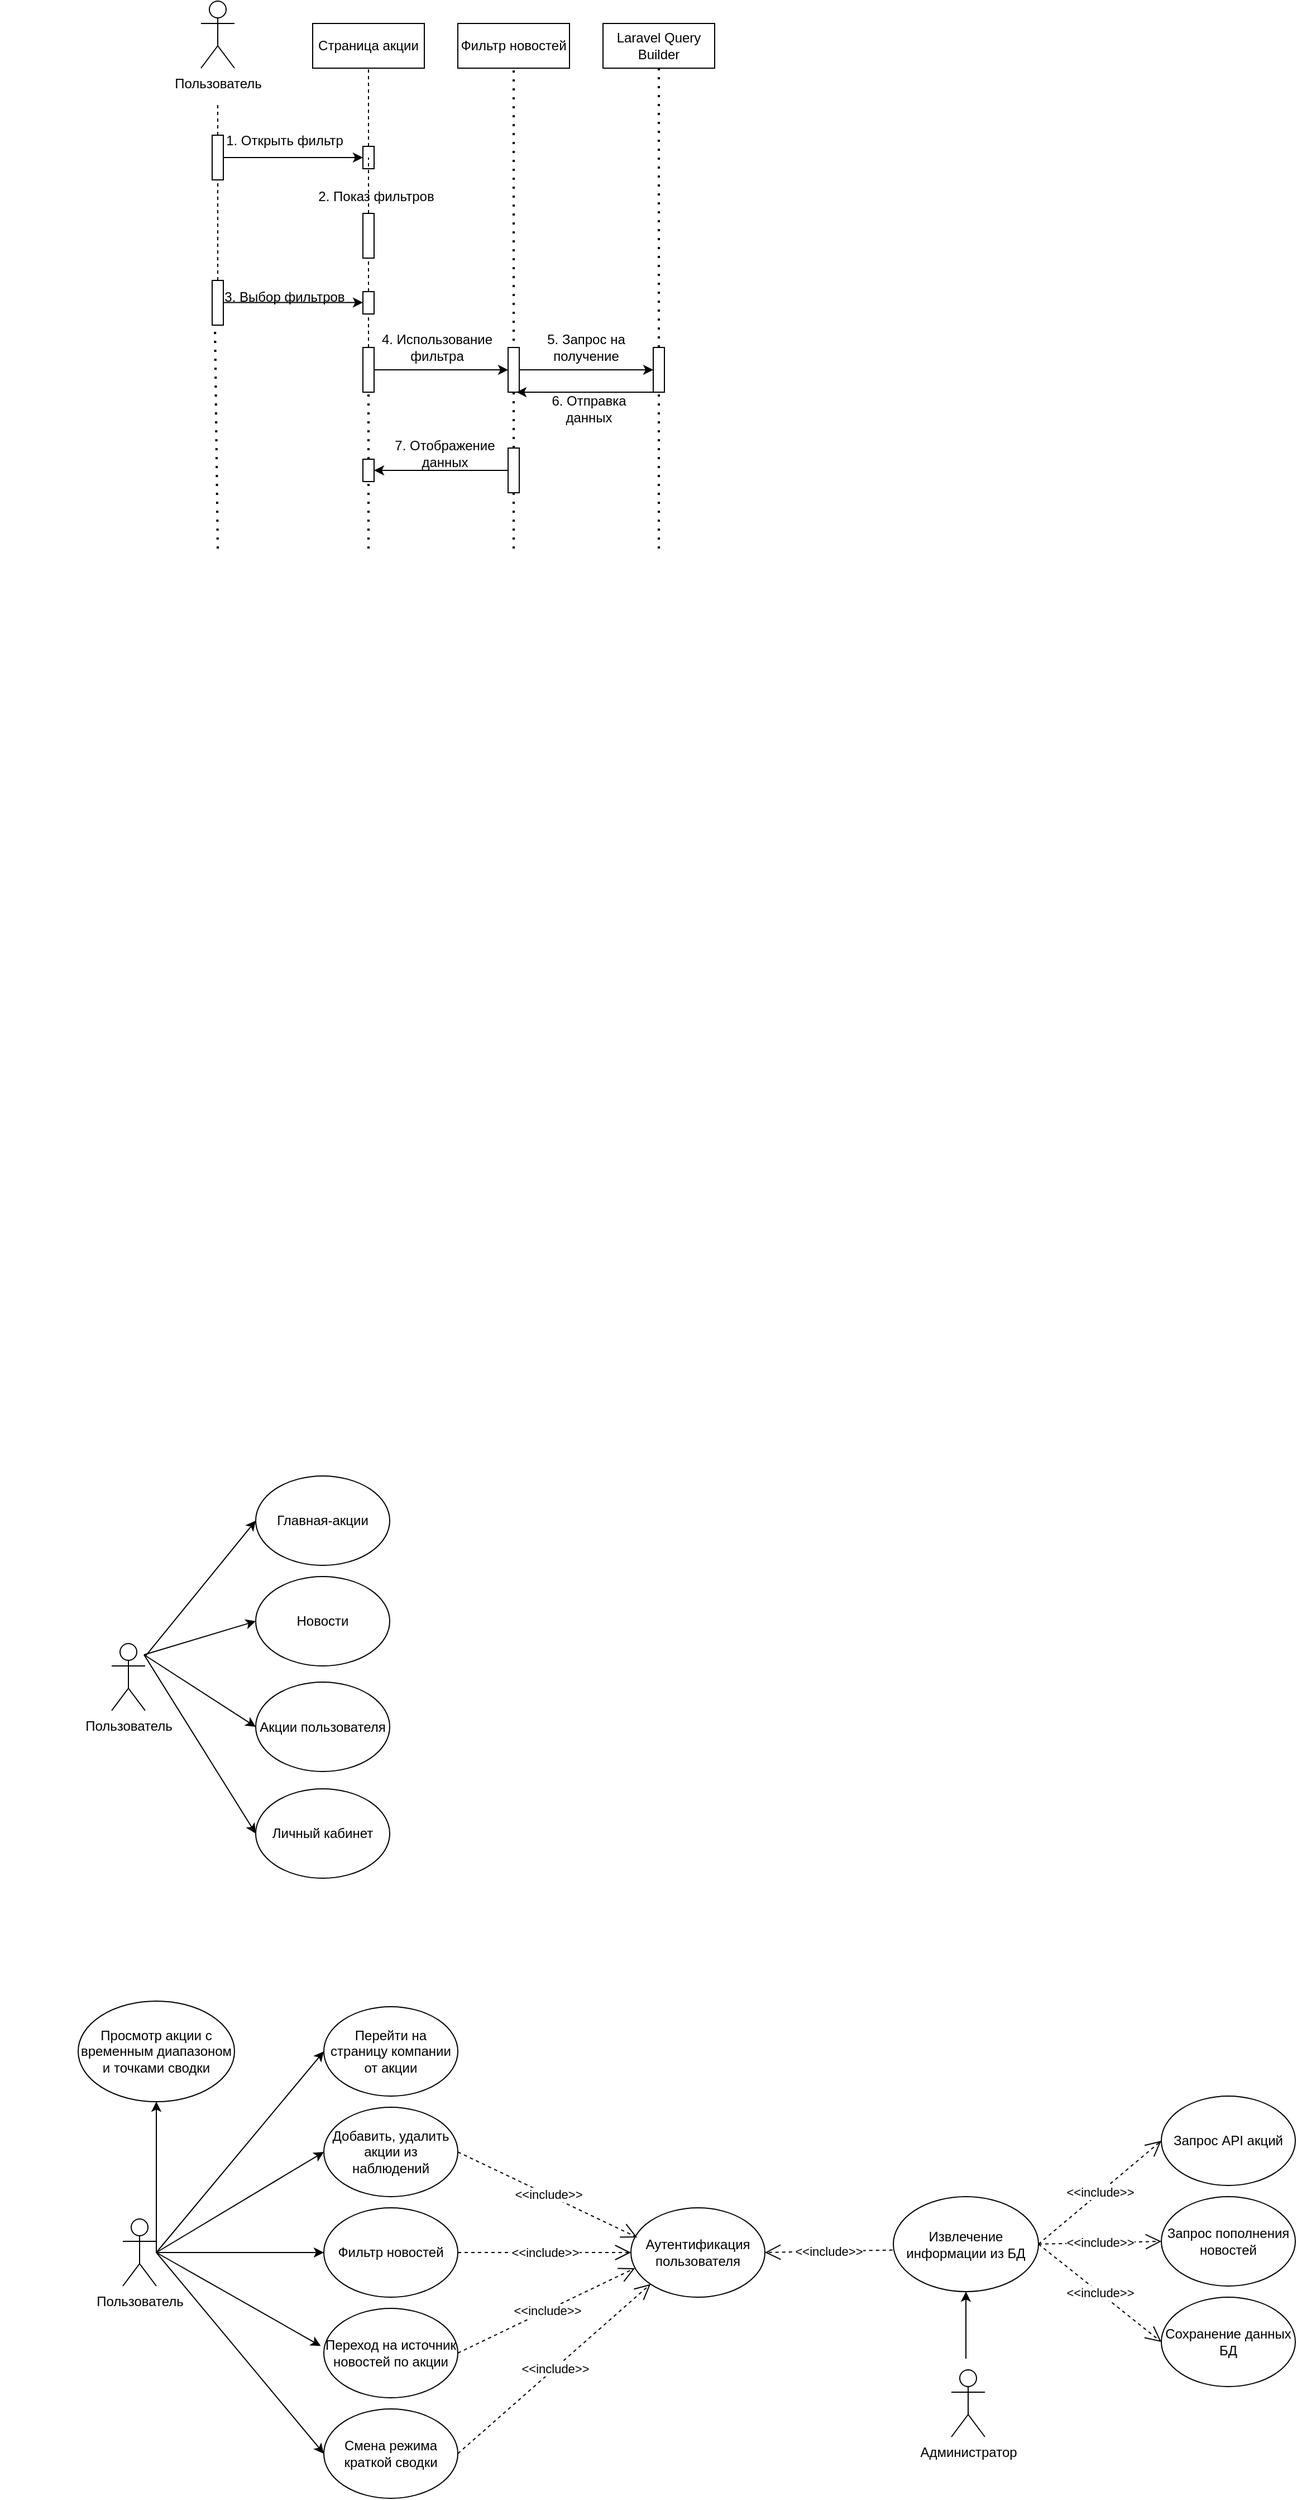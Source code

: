 <mxfile version="24.8.2">
  <diagram name="Страница — 1" id="2btQplILcIRRA3dmlBvs">
    <mxGraphModel dx="2130" dy="1652" grid="1" gridSize="10" guides="1" tooltips="1" connect="1" arrows="1" fold="1" page="1" pageScale="1" pageWidth="827" pageHeight="1169" math="0" shadow="0">
      <root>
        <mxCell id="0" />
        <mxCell id="1" parent="0" />
        <mxCell id="cWClRz1sqhlhBjDyq6EC-75" value="&amp;nbsp;" style="text;whiteSpace=wrap;html=1;" parent="1" vertex="1">
          <mxGeometry x="-460" y="340" width="40" height="40" as="geometry" />
        </mxCell>
        <mxCell id="cWClRz1sqhlhBjDyq6EC-76" value="" style="group" parent="1" vertex="1" connectable="0">
          <mxGeometry x="-790" y="660" width="1090" height="445" as="geometry" />
        </mxCell>
        <mxCell id="cWClRz1sqhlhBjDyq6EC-44" value="" style="edgeStyle=orthogonalEdgeStyle;rounded=0;orthogonalLoop=1;jettySize=auto;html=1;" parent="cWClRz1sqhlhBjDyq6EC-76" source="cWClRz1sqhlhBjDyq6EC-22" target="cWClRz1sqhlhBjDyq6EC-26" edge="1">
          <mxGeometry relative="1" as="geometry" />
        </mxCell>
        <mxCell id="cWClRz1sqhlhBjDyq6EC-22" value="&lt;div&gt;Пользователь&lt;/div&gt;" style="shape=umlActor;verticalLabelPosition=bottom;verticalAlign=top;html=1;outlineConnect=0;" parent="cWClRz1sqhlhBjDyq6EC-76" vertex="1">
          <mxGeometry x="40" y="195" width="30" height="60" as="geometry" />
        </mxCell>
        <mxCell id="cWClRz1sqhlhBjDyq6EC-26" value="Фильтр новостей" style="ellipse;whiteSpace=wrap;html=1;" parent="cWClRz1sqhlhBjDyq6EC-76" vertex="1">
          <mxGeometry x="220" y="185" width="120" height="80" as="geometry" />
        </mxCell>
        <mxCell id="cWClRz1sqhlhBjDyq6EC-27" value="Добавить, удалить акции из наблюдений" style="ellipse;whiteSpace=wrap;html=1;" parent="cWClRz1sqhlhBjDyq6EC-76" vertex="1">
          <mxGeometry x="220" y="95" width="120" height="80" as="geometry" />
        </mxCell>
        <mxCell id="cWClRz1sqhlhBjDyq6EC-28" value="Перейти на страницу компании от акции" style="ellipse;whiteSpace=wrap;html=1;" parent="cWClRz1sqhlhBjDyq6EC-76" vertex="1">
          <mxGeometry x="220" y="5" width="120" height="80" as="geometry" />
        </mxCell>
        <mxCell id="cWClRz1sqhlhBjDyq6EC-29" value="Переход на источник новостей по акции" style="ellipse;whiteSpace=wrap;html=1;" parent="cWClRz1sqhlhBjDyq6EC-76" vertex="1">
          <mxGeometry x="220" y="275" width="120" height="80" as="geometry" />
        </mxCell>
        <mxCell id="cWClRz1sqhlhBjDyq6EC-30" value="Смена режима краткой сводки" style="ellipse;whiteSpace=wrap;html=1;" parent="cWClRz1sqhlhBjDyq6EC-76" vertex="1">
          <mxGeometry x="220" y="365" width="120" height="80" as="geometry" />
        </mxCell>
        <mxCell id="cWClRz1sqhlhBjDyq6EC-35" value="Аутентификация пользователя" style="ellipse;whiteSpace=wrap;html=1;" parent="cWClRz1sqhlhBjDyq6EC-76" vertex="1">
          <mxGeometry x="495" y="185" width="120" height="80" as="geometry" />
        </mxCell>
        <mxCell id="cWClRz1sqhlhBjDyq6EC-37" value="&amp;lt;&amp;lt;include&amp;gt;&amp;gt;" style="endArrow=open;endSize=12;dashed=1;html=1;rounded=0;exitX=1;exitY=0.5;exitDx=0;exitDy=0;entryX=0;entryY=0.5;entryDx=0;entryDy=0;" parent="cWClRz1sqhlhBjDyq6EC-76" source="cWClRz1sqhlhBjDyq6EC-26" target="cWClRz1sqhlhBjDyq6EC-35" edge="1">
          <mxGeometry x="0.004" width="160" relative="1" as="geometry">
            <mxPoint x="380" y="224.66" as="sourcePoint" />
            <mxPoint x="440" y="255" as="targetPoint" />
            <mxPoint as="offset" />
          </mxGeometry>
        </mxCell>
        <mxCell id="cWClRz1sqhlhBjDyq6EC-39" value="&amp;lt;&amp;lt;include&amp;gt;&amp;gt;" style="endArrow=open;endSize=12;dashed=1;html=1;rounded=0;exitX=1;exitY=0.5;exitDx=0;exitDy=0;entryX=0.03;entryY=0.675;entryDx=0;entryDy=0;entryPerimeter=0;" parent="cWClRz1sqhlhBjDyq6EC-76" source="cWClRz1sqhlhBjDyq6EC-29" target="cWClRz1sqhlhBjDyq6EC-35" edge="1">
          <mxGeometry x="0.004" width="160" relative="1" as="geometry">
            <mxPoint x="380" y="235" as="sourcePoint" />
            <mxPoint x="505" y="235" as="targetPoint" />
            <mxPoint as="offset" />
          </mxGeometry>
        </mxCell>
        <mxCell id="cWClRz1sqhlhBjDyq6EC-40" value="&amp;lt;&amp;lt;include&amp;gt;&amp;gt;" style="endArrow=open;endSize=12;dashed=1;html=1;rounded=0;exitX=1;exitY=0.5;exitDx=0;exitDy=0;entryX=0;entryY=1;entryDx=0;entryDy=0;" parent="cWClRz1sqhlhBjDyq6EC-76" source="cWClRz1sqhlhBjDyq6EC-30" target="cWClRz1sqhlhBjDyq6EC-35" edge="1">
          <mxGeometry x="0.004" width="160" relative="1" as="geometry">
            <mxPoint x="380" y="325" as="sourcePoint" />
            <mxPoint x="505" y="235" as="targetPoint" />
            <mxPoint as="offset" />
          </mxGeometry>
        </mxCell>
        <mxCell id="cWClRz1sqhlhBjDyq6EC-41" value="&amp;lt;&amp;lt;include&amp;gt;&amp;gt;" style="endArrow=open;endSize=12;dashed=1;html=1;rounded=0;exitX=1;exitY=0.5;exitDx=0;exitDy=0;entryX=0.047;entryY=0.331;entryDx=0;entryDy=0;entryPerimeter=0;" parent="cWClRz1sqhlhBjDyq6EC-76" source="cWClRz1sqhlhBjDyq6EC-27" target="cWClRz1sqhlhBjDyq6EC-35" edge="1">
          <mxGeometry x="0.004" width="160" relative="1" as="geometry">
            <mxPoint x="390" y="335" as="sourcePoint" />
            <mxPoint x="515" y="245" as="targetPoint" />
            <mxPoint as="offset" />
          </mxGeometry>
        </mxCell>
        <mxCell id="cWClRz1sqhlhBjDyq6EC-45" value="" style="endArrow=classic;html=1;rounded=0;entryX=0;entryY=0.5;entryDx=0;entryDy=0;" parent="cWClRz1sqhlhBjDyq6EC-76" target="cWClRz1sqhlhBjDyq6EC-27" edge="1">
          <mxGeometry width="50" height="50" relative="1" as="geometry">
            <mxPoint x="70" y="225" as="sourcePoint" />
            <mxPoint x="172" y="175" as="targetPoint" />
          </mxGeometry>
        </mxCell>
        <mxCell id="cWClRz1sqhlhBjDyq6EC-46" value="" style="endArrow=classic;html=1;rounded=0;entryX=0;entryY=0.5;entryDx=0;entryDy=0;" parent="cWClRz1sqhlhBjDyq6EC-76" target="cWClRz1sqhlhBjDyq6EC-28" edge="1">
          <mxGeometry width="50" height="50" relative="1" as="geometry">
            <mxPoint x="70" y="225" as="sourcePoint" />
            <mxPoint x="220" y="135" as="targetPoint" />
          </mxGeometry>
        </mxCell>
        <mxCell id="cWClRz1sqhlhBjDyq6EC-47" value="" style="endArrow=classic;html=1;rounded=0;entryX=-0.023;entryY=0.421;entryDx=0;entryDy=0;entryPerimeter=0;" parent="cWClRz1sqhlhBjDyq6EC-76" target="cWClRz1sqhlhBjDyq6EC-29" edge="1">
          <mxGeometry width="50" height="50" relative="1" as="geometry">
            <mxPoint x="70" y="225" as="sourcePoint" />
            <mxPoint x="240" y="155" as="targetPoint" />
          </mxGeometry>
        </mxCell>
        <mxCell id="cWClRz1sqhlhBjDyq6EC-48" value="" style="endArrow=classic;html=1;rounded=0;entryX=0;entryY=0.5;entryDx=0;entryDy=0;" parent="cWClRz1sqhlhBjDyq6EC-76" target="cWClRz1sqhlhBjDyq6EC-30" edge="1">
          <mxGeometry width="50" height="50" relative="1" as="geometry">
            <mxPoint x="70" y="225" as="sourcePoint" />
            <mxPoint x="250" y="165" as="targetPoint" />
          </mxGeometry>
        </mxCell>
        <mxCell id="cWClRz1sqhlhBjDyq6EC-61" value="&amp;nbsp;" style="text;whiteSpace=wrap;html=1;" parent="cWClRz1sqhlhBjDyq6EC-76" vertex="1">
          <mxGeometry x="240" y="145" width="40" height="40" as="geometry" />
        </mxCell>
        <mxCell id="cWClRz1sqhlhBjDyq6EC-62" value="Просмотр акции с временным диапазоном и точками сводки " style="ellipse;whiteSpace=wrap;html=1;" parent="cWClRz1sqhlhBjDyq6EC-76" vertex="1">
          <mxGeometry width="140" height="90" as="geometry" />
        </mxCell>
        <mxCell id="cWClRz1sqhlhBjDyq6EC-63" value="" style="endArrow=classic;html=1;rounded=0;entryX=0.5;entryY=1;entryDx=0;entryDy=0;" parent="cWClRz1sqhlhBjDyq6EC-76" target="cWClRz1sqhlhBjDyq6EC-62" edge="1">
          <mxGeometry width="50" height="50" relative="1" as="geometry">
            <mxPoint x="70" y="225" as="sourcePoint" />
            <mxPoint x="350" y="185" as="targetPoint" />
          </mxGeometry>
        </mxCell>
        <mxCell id="cWClRz1sqhlhBjDyq6EC-64" value="Извлечение информации из БД" style="ellipse;whiteSpace=wrap;html=1;" parent="cWClRz1sqhlhBjDyq6EC-76" vertex="1">
          <mxGeometry x="730" y="175" width="130" height="85" as="geometry" />
        </mxCell>
        <mxCell id="cWClRz1sqhlhBjDyq6EC-65" value="Запрос API акций" style="ellipse;whiteSpace=wrap;html=1;" parent="cWClRz1sqhlhBjDyq6EC-76" vertex="1">
          <mxGeometry x="970" y="85" width="120" height="80" as="geometry" />
        </mxCell>
        <mxCell id="cWClRz1sqhlhBjDyq6EC-66" value="Запрос пополнения новостей" style="ellipse;whiteSpace=wrap;html=1;" parent="cWClRz1sqhlhBjDyq6EC-76" vertex="1">
          <mxGeometry x="970" y="175" width="120" height="80" as="geometry" />
        </mxCell>
        <mxCell id="cWClRz1sqhlhBjDyq6EC-67" value="Администратор" style="shape=umlActor;verticalLabelPosition=bottom;verticalAlign=top;html=1;outlineConnect=0;" parent="cWClRz1sqhlhBjDyq6EC-76" vertex="1">
          <mxGeometry x="782" y="330" width="30" height="60" as="geometry" />
        </mxCell>
        <mxCell id="cWClRz1sqhlhBjDyq6EC-68" value="" style="endArrow=classic;html=1;rounded=0;entryX=0.5;entryY=1;entryDx=0;entryDy=0;" parent="cWClRz1sqhlhBjDyq6EC-76" target="cWClRz1sqhlhBjDyq6EC-64" edge="1">
          <mxGeometry width="50" height="50" relative="1" as="geometry">
            <mxPoint x="795" y="320" as="sourcePoint" />
            <mxPoint x="810" y="90" as="targetPoint" />
          </mxGeometry>
        </mxCell>
        <mxCell id="cWClRz1sqhlhBjDyq6EC-69" value="Сохранение данных БД" style="ellipse;whiteSpace=wrap;html=1;" parent="cWClRz1sqhlhBjDyq6EC-76" vertex="1">
          <mxGeometry x="970" y="265" width="120" height="80" as="geometry" />
        </mxCell>
        <mxCell id="cWClRz1sqhlhBjDyq6EC-70" value="&amp;lt;&amp;lt;include&amp;gt;&amp;gt;" style="endArrow=open;endSize=12;dashed=1;html=1;rounded=0;exitX=-0.005;exitY=0.562;exitDx=0;exitDy=0;entryX=1;entryY=0.5;entryDx=0;entryDy=0;exitPerimeter=0;" parent="cWClRz1sqhlhBjDyq6EC-76" source="cWClRz1sqhlhBjDyq6EC-64" target="cWClRz1sqhlhBjDyq6EC-35" edge="1">
          <mxGeometry x="0.004" width="160" relative="1" as="geometry">
            <mxPoint x="350" y="415" as="sourcePoint" />
            <mxPoint x="523" y="263" as="targetPoint" />
            <mxPoint as="offset" />
          </mxGeometry>
        </mxCell>
        <mxCell id="cWClRz1sqhlhBjDyq6EC-71" value="&amp;lt;&amp;lt;include&amp;gt;&amp;gt;" style="endArrow=open;endSize=12;dashed=1;html=1;rounded=0;exitX=1;exitY=0.5;exitDx=0;exitDy=0;entryX=0;entryY=0.5;entryDx=0;entryDy=0;" parent="cWClRz1sqhlhBjDyq6EC-76" source="cWClRz1sqhlhBjDyq6EC-64" target="cWClRz1sqhlhBjDyq6EC-65" edge="1">
          <mxGeometry x="0.004" width="160" relative="1" as="geometry">
            <mxPoint x="700" y="261" as="sourcePoint" />
            <mxPoint x="873" y="109" as="targetPoint" />
            <mxPoint as="offset" />
          </mxGeometry>
        </mxCell>
        <mxCell id="cWClRz1sqhlhBjDyq6EC-72" value="&amp;lt;&amp;lt;include&amp;gt;&amp;gt;" style="endArrow=open;endSize=12;dashed=1;html=1;rounded=0;exitX=1;exitY=0.5;exitDx=0;exitDy=0;entryX=0;entryY=0.5;entryDx=0;entryDy=0;" parent="cWClRz1sqhlhBjDyq6EC-76" source="cWClRz1sqhlhBjDyq6EC-64" target="cWClRz1sqhlhBjDyq6EC-66" edge="1">
          <mxGeometry x="0.004" width="160" relative="1" as="geometry">
            <mxPoint x="370" y="435" as="sourcePoint" />
            <mxPoint x="543" y="283" as="targetPoint" />
            <mxPoint as="offset" />
          </mxGeometry>
        </mxCell>
        <mxCell id="cWClRz1sqhlhBjDyq6EC-73" value="&amp;lt;&amp;lt;include&amp;gt;&amp;gt;" style="endArrow=open;endSize=12;dashed=1;html=1;rounded=0;entryX=0;entryY=0.5;entryDx=0;entryDy=0;exitX=1;exitY=0.5;exitDx=0;exitDy=0;" parent="cWClRz1sqhlhBjDyq6EC-76" source="cWClRz1sqhlhBjDyq6EC-64" target="cWClRz1sqhlhBjDyq6EC-69" edge="1">
          <mxGeometry x="0.004" width="160" relative="1" as="geometry">
            <mxPoint x="880" y="305" as="sourcePoint" />
            <mxPoint x="943" y="355" as="targetPoint" />
            <mxPoint as="offset" />
          </mxGeometry>
        </mxCell>
        <mxCell id="cWClRz1sqhlhBjDyq6EC-77" value="" style="group" parent="1" vertex="1" connectable="0">
          <mxGeometry x="-760" y="190" width="249" height="360" as="geometry" />
        </mxCell>
        <mxCell id="cWClRz1sqhlhBjDyq6EC-51" value="Новости" style="ellipse;whiteSpace=wrap;html=1;" parent="cWClRz1sqhlhBjDyq6EC-77" vertex="1">
          <mxGeometry x="129" y="90" width="120" height="80" as="geometry" />
        </mxCell>
        <mxCell id="cWClRz1sqhlhBjDyq6EC-52" value="Главная-акции" style="ellipse;whiteSpace=wrap;html=1;" parent="cWClRz1sqhlhBjDyq6EC-77" vertex="1">
          <mxGeometry x="129" width="120" height="80" as="geometry" />
        </mxCell>
        <mxCell id="cWClRz1sqhlhBjDyq6EC-53" value="Акции пользователя" style="ellipse;whiteSpace=wrap;html=1;" parent="cWClRz1sqhlhBjDyq6EC-77" vertex="1">
          <mxGeometry x="129" y="184.5" width="120" height="80" as="geometry" />
        </mxCell>
        <mxCell id="cWClRz1sqhlhBjDyq6EC-54" value="Личный кабинет" style="ellipse;whiteSpace=wrap;html=1;" parent="cWClRz1sqhlhBjDyq6EC-77" vertex="1">
          <mxGeometry x="129" y="280" width="120" height="80" as="geometry" />
        </mxCell>
        <mxCell id="cWClRz1sqhlhBjDyq6EC-56" value="&lt;div&gt;Пользователь&lt;/div&gt;" style="shape=umlActor;verticalLabelPosition=bottom;verticalAlign=top;html=1;outlineConnect=0;" parent="cWClRz1sqhlhBjDyq6EC-77" vertex="1">
          <mxGeometry y="150" width="30" height="60" as="geometry" />
        </mxCell>
        <mxCell id="cWClRz1sqhlhBjDyq6EC-57" value="" style="endArrow=classic;html=1;rounded=0;entryX=0;entryY=0.5;entryDx=0;entryDy=0;" parent="cWClRz1sqhlhBjDyq6EC-77" source="cWClRz1sqhlhBjDyq6EC-56" target="cWClRz1sqhlhBjDyq6EC-52" edge="1">
          <mxGeometry width="50" height="50" relative="1" as="geometry">
            <mxPoint x="49" y="200" as="sourcePoint" />
            <mxPoint x="-61" y="270" as="targetPoint" />
          </mxGeometry>
        </mxCell>
        <mxCell id="cWClRz1sqhlhBjDyq6EC-58" value="" style="endArrow=classic;html=1;rounded=0;entryX=0;entryY=0.5;entryDx=0;entryDy=0;" parent="cWClRz1sqhlhBjDyq6EC-77" target="cWClRz1sqhlhBjDyq6EC-51" edge="1">
          <mxGeometry width="50" height="50" relative="1" as="geometry">
            <mxPoint x="29" y="160" as="sourcePoint" />
            <mxPoint x="-61" y="270" as="targetPoint" />
          </mxGeometry>
        </mxCell>
        <mxCell id="cWClRz1sqhlhBjDyq6EC-59" value="" style="endArrow=classic;html=1;rounded=0;entryX=0;entryY=0.5;entryDx=0;entryDy=0;" parent="cWClRz1sqhlhBjDyq6EC-77" target="cWClRz1sqhlhBjDyq6EC-53" edge="1">
          <mxGeometry width="50" height="50" relative="1" as="geometry">
            <mxPoint x="29" y="160" as="sourcePoint" />
            <mxPoint x="79" y="110" as="targetPoint" />
          </mxGeometry>
        </mxCell>
        <mxCell id="cWClRz1sqhlhBjDyq6EC-60" value="" style="endArrow=classic;html=1;rounded=0;entryX=0;entryY=0.5;entryDx=0;entryDy=0;" parent="cWClRz1sqhlhBjDyq6EC-77" target="cWClRz1sqhlhBjDyq6EC-54" edge="1">
          <mxGeometry width="50" height="50" relative="1" as="geometry">
            <mxPoint x="29" y="160" as="sourcePoint" />
            <mxPoint x="79" y="110" as="targetPoint" />
          </mxGeometry>
        </mxCell>
        <mxCell id="cWClRz1sqhlhBjDyq6EC-78" value="&amp;nbsp;" style="text;whiteSpace=wrap;html=1;" parent="1" vertex="1">
          <mxGeometry x="-340" y="680" width="40" height="40" as="geometry" />
        </mxCell>
        <mxCell id="cWClRz1sqhlhBjDyq6EC-81" value="&lt;div&gt;Пользователь&lt;/div&gt;" style="shape=umlActor;verticalLabelPosition=bottom;verticalAlign=top;html=1;outlineConnect=0;" parent="1" vertex="1">
          <mxGeometry x="-680" y="-1130" width="30" height="60" as="geometry" />
        </mxCell>
        <mxCell id="cWClRz1sqhlhBjDyq6EC-82" value="&amp;nbsp;" style="text;whiteSpace=wrap;html=1;" parent="1" vertex="1">
          <mxGeometry x="-860" y="-250" width="40" height="40" as="geometry" />
        </mxCell>
        <mxCell id="cWClRz1sqhlhBjDyq6EC-85" value="" style="rounded=0;whiteSpace=wrap;html=1;" parent="1" vertex="1">
          <mxGeometry x="-670" y="-1010" width="10" height="40" as="geometry" />
        </mxCell>
        <mxCell id="cWClRz1sqhlhBjDyq6EC-88" value="" style="endArrow=none;dashed=1;html=1;rounded=0;exitX=0.5;exitY=0;exitDx=0;exitDy=0;" parent="1" source="cWClRz1sqhlhBjDyq6EC-85" edge="1">
          <mxGeometry width="50" height="50" relative="1" as="geometry">
            <mxPoint x="-430" y="-820" as="sourcePoint" />
            <mxPoint x="-665" y="-1040" as="targetPoint" />
          </mxGeometry>
        </mxCell>
        <mxCell id="cWClRz1sqhlhBjDyq6EC-89" value="Страница акции" style="rounded=0;whiteSpace=wrap;html=1;" parent="1" vertex="1">
          <mxGeometry x="-580" y="-1110" width="100" height="40" as="geometry" />
        </mxCell>
        <mxCell id="cWClRz1sqhlhBjDyq6EC-90" value="Фильтр новостей" style="rounded=0;whiteSpace=wrap;html=1;" parent="1" vertex="1">
          <mxGeometry x="-450" y="-1110" width="100" height="40" as="geometry" />
        </mxCell>
        <mxCell id="cWClRz1sqhlhBjDyq6EC-91" value="" style="rounded=0;whiteSpace=wrap;html=1;" parent="1" vertex="1">
          <mxGeometry x="-535" y="-1000" width="10" height="20" as="geometry" />
        </mxCell>
        <mxCell id="cWClRz1sqhlhBjDyq6EC-92" value="" style="endArrow=none;dashed=1;html=1;rounded=0;entryX=0.5;entryY=1;entryDx=0;entryDy=0;exitX=0.5;exitY=0;exitDx=0;exitDy=0;" parent="1" source="cWClRz1sqhlhBjDyq6EC-91" target="cWClRz1sqhlhBjDyq6EC-89" edge="1">
          <mxGeometry width="50" height="50" relative="1" as="geometry">
            <mxPoint x="-590" y="-1000" as="sourcePoint" />
            <mxPoint x="-540" y="-1050" as="targetPoint" />
          </mxGeometry>
        </mxCell>
        <mxCell id="cWClRz1sqhlhBjDyq6EC-97" value="" style="rounded=0;whiteSpace=wrap;html=1;" parent="1" vertex="1">
          <mxGeometry x="-535" y="-940" width="10" height="40" as="geometry" />
        </mxCell>
        <mxCell id="cWClRz1sqhlhBjDyq6EC-98" value="" style="rounded=0;whiteSpace=wrap;html=1;" parent="1" vertex="1">
          <mxGeometry x="-670" y="-880" width="10" height="40" as="geometry" />
        </mxCell>
        <mxCell id="cWClRz1sqhlhBjDyq6EC-99" value="" style="endArrow=none;dashed=1;html=1;rounded=0;exitX=0.5;exitY=0;exitDx=0;exitDy=0;" parent="1" source="cWClRz1sqhlhBjDyq6EC-97" edge="1">
          <mxGeometry width="50" height="50" relative="1" as="geometry">
            <mxPoint x="-530" y="-930" as="sourcePoint" />
            <mxPoint x="-530" y="-990" as="targetPoint" />
          </mxGeometry>
        </mxCell>
        <mxCell id="cWClRz1sqhlhBjDyq6EC-100" value="2. Показ фильтров" style="text;html=1;align=center;verticalAlign=middle;whiteSpace=wrap;rounded=0;" parent="1" vertex="1">
          <mxGeometry x="-583" y="-970" width="120" height="30" as="geometry" />
        </mxCell>
        <mxCell id="cWClRz1sqhlhBjDyq6EC-104" value="" style="endArrow=none;dashed=1;html=1;rounded=0;entryX=0.5;entryY=1;entryDx=0;entryDy=0;exitX=0.5;exitY=0;exitDx=0;exitDy=0;" parent="1" source="cWClRz1sqhlhBjDyq6EC-98" target="cWClRz1sqhlhBjDyq6EC-85" edge="1">
          <mxGeometry width="50" height="50" relative="1" as="geometry">
            <mxPoint x="-670" y="-900" as="sourcePoint" />
            <mxPoint x="-670" y="-960" as="targetPoint" />
          </mxGeometry>
        </mxCell>
        <mxCell id="cWClRz1sqhlhBjDyq6EC-105" value="" style="rounded=0;whiteSpace=wrap;html=1;" parent="1" vertex="1">
          <mxGeometry x="-535" y="-870" width="10" height="20" as="geometry" />
        </mxCell>
        <mxCell id="cWClRz1sqhlhBjDyq6EC-106" value="" style="endArrow=none;dashed=1;html=1;rounded=0;entryX=0.5;entryY=1;entryDx=0;entryDy=0;exitX=0.5;exitY=0;exitDx=0;exitDy=0;" parent="1" source="cWClRz1sqhlhBjDyq6EC-105" target="cWClRz1sqhlhBjDyq6EC-97" edge="1">
          <mxGeometry width="50" height="50" relative="1" as="geometry">
            <mxPoint x="-520" y="-830" as="sourcePoint" />
            <mxPoint x="-470" y="-880" as="targetPoint" />
          </mxGeometry>
        </mxCell>
        <mxCell id="cWClRz1sqhlhBjDyq6EC-109" value="" style="rounded=0;whiteSpace=wrap;html=1;" parent="1" vertex="1">
          <mxGeometry x="-535" y="-820" width="10" height="40" as="geometry" />
        </mxCell>
        <mxCell id="cWClRz1sqhlhBjDyq6EC-110" value="" style="endArrow=none;dashed=1;html=1;rounded=0;" parent="1" edge="1">
          <mxGeometry width="50" height="50" relative="1" as="geometry">
            <mxPoint x="-530" y="-820" as="sourcePoint" />
            <mxPoint x="-530" y="-850" as="targetPoint" />
          </mxGeometry>
        </mxCell>
        <mxCell id="tHMlwdw0_E-WA0ymHCU4-5" value="Laravel Query Builder" style="rounded=0;whiteSpace=wrap;html=1;" vertex="1" parent="1">
          <mxGeometry x="-320" y="-1110" width="100" height="40" as="geometry" />
        </mxCell>
        <mxCell id="tHMlwdw0_E-WA0ymHCU4-6" value="" style="endArrow=none;dashed=1;html=1;dashPattern=1 3;strokeWidth=2;rounded=0;entryX=0.5;entryY=1;entryDx=0;entryDy=0;exitX=0.5;exitY=0;exitDx=0;exitDy=0;" edge="1" parent="1" target="cWClRz1sqhlhBjDyq6EC-90">
          <mxGeometry width="50" height="50" relative="1" as="geometry">
            <mxPoint x="-400" y="-810" as="sourcePoint" />
            <mxPoint x="-400" y="-930" as="targetPoint" />
          </mxGeometry>
        </mxCell>
        <mxCell id="tHMlwdw0_E-WA0ymHCU4-8" value="4. Использование фильтра" style="text;html=1;align=center;verticalAlign=middle;whiteSpace=wrap;rounded=0;" vertex="1" parent="1">
          <mxGeometry x="-524" y="-830" width="111" height="20" as="geometry" />
        </mxCell>
        <mxCell id="tHMlwdw0_E-WA0ymHCU4-9" value="" style="group" vertex="1" connectable="0" parent="1">
          <mxGeometry x="-660" y="-880" width="125" height="30" as="geometry" />
        </mxCell>
        <mxCell id="cWClRz1sqhlhBjDyq6EC-107" value="" style="endArrow=classic;html=1;rounded=0;exitX=1;exitY=0.25;exitDx=0;exitDy=0;entryX=0;entryY=0.5;entryDx=0;entryDy=0;" parent="tHMlwdw0_E-WA0ymHCU4-9" edge="1">
          <mxGeometry width="50" height="50" relative="1" as="geometry">
            <mxPoint y="19.8" as="sourcePoint" />
            <mxPoint x="125" y="19.8" as="targetPoint" />
          </mxGeometry>
        </mxCell>
        <mxCell id="cWClRz1sqhlhBjDyq6EC-108" value="3. Выбор фильтров" style="text;html=1;align=center;verticalAlign=middle;whiteSpace=wrap;rounded=0;" parent="tHMlwdw0_E-WA0ymHCU4-9" vertex="1">
          <mxGeometry width="110" height="30" as="geometry" />
        </mxCell>
        <mxCell id="tHMlwdw0_E-WA0ymHCU4-11" value="" style="group" vertex="1" connectable="0" parent="1">
          <mxGeometry x="-660" y="-1020" width="110" height="30" as="geometry" />
        </mxCell>
        <mxCell id="cWClRz1sqhlhBjDyq6EC-96" value="1. Открыть фильтр" style="text;html=1;align=center;verticalAlign=middle;whiteSpace=wrap;rounded=0;" parent="tHMlwdw0_E-WA0ymHCU4-11" vertex="1">
          <mxGeometry width="110" height="30" as="geometry" />
        </mxCell>
        <mxCell id="cWClRz1sqhlhBjDyq6EC-94" value="" style="endArrow=classic;html=1;rounded=0;exitX=0;exitY=1;exitDx=0;exitDy=0;entryX=0;entryY=0.5;entryDx=0;entryDy=0;" parent="1" source="cWClRz1sqhlhBjDyq6EC-96" target="cWClRz1sqhlhBjDyq6EC-91" edge="1">
          <mxGeometry width="50" height="50" relative="1" as="geometry">
            <mxPoint x="-400" y="-890" as="sourcePoint" />
            <mxPoint x="-350" y="-940" as="targetPoint" />
          </mxGeometry>
        </mxCell>
        <mxCell id="tHMlwdw0_E-WA0ymHCU4-18" value="" style="endArrow=classic;html=1;rounded=0;exitX=1;exitY=0.5;exitDx=0;exitDy=0;entryX=0;entryY=0.5;entryDx=0;entryDy=0;" edge="1" parent="1" source="cWClRz1sqhlhBjDyq6EC-109">
          <mxGeometry width="50" height="50" relative="1" as="geometry">
            <mxPoint x="-520" y="-820" as="sourcePoint" />
            <mxPoint x="-405" y="-800" as="targetPoint" />
          </mxGeometry>
        </mxCell>
        <mxCell id="tHMlwdw0_E-WA0ymHCU4-19" value="" style="rounded=0;whiteSpace=wrap;html=1;" vertex="1" parent="1">
          <mxGeometry x="-275" y="-820" width="10" height="40" as="geometry" />
        </mxCell>
        <mxCell id="tHMlwdw0_E-WA0ymHCU4-20" value="" style="endArrow=none;dashed=1;html=1;dashPattern=1 3;strokeWidth=2;rounded=0;entryX=0.5;entryY=1;entryDx=0;entryDy=0;exitX=0.5;exitY=0;exitDx=0;exitDy=0;" edge="1" parent="1" source="tHMlwdw0_E-WA0ymHCU4-19" target="tHMlwdw0_E-WA0ymHCU4-5">
          <mxGeometry width="50" height="50" relative="1" as="geometry">
            <mxPoint x="-450" y="-850" as="sourcePoint" />
            <mxPoint x="-400" y="-900" as="targetPoint" />
          </mxGeometry>
        </mxCell>
        <mxCell id="tHMlwdw0_E-WA0ymHCU4-21" value="" style="endArrow=classic;html=1;rounded=0;entryX=0;entryY=0.5;entryDx=0;entryDy=0;" edge="1" parent="1" target="tHMlwdw0_E-WA0ymHCU4-19">
          <mxGeometry width="50" height="50" relative="1" as="geometry">
            <mxPoint x="-395" y="-800" as="sourcePoint" />
            <mxPoint x="-345" y="-850" as="targetPoint" />
          </mxGeometry>
        </mxCell>
        <mxCell id="tHMlwdw0_E-WA0ymHCU4-22" value="5. Запрос на получение" style="text;html=1;align=center;verticalAlign=middle;whiteSpace=wrap;rounded=0;" vertex="1" parent="1">
          <mxGeometry x="-380" y="-835" width="90" height="30" as="geometry" />
        </mxCell>
        <mxCell id="tHMlwdw0_E-WA0ymHCU4-23" value="" style="rounded=0;whiteSpace=wrap;html=1;" vertex="1" parent="1">
          <mxGeometry x="-405" y="-820" width="10" height="40" as="geometry" />
        </mxCell>
        <mxCell id="tHMlwdw0_E-WA0ymHCU4-25" value="" style="endArrow=classic;html=1;rounded=0;entryX=0.75;entryY=1;entryDx=0;entryDy=0;exitX=0;exitY=1;exitDx=0;exitDy=0;" edge="1" parent="1" source="tHMlwdw0_E-WA0ymHCU4-19" target="tHMlwdw0_E-WA0ymHCU4-23">
          <mxGeometry width="50" height="50" relative="1" as="geometry">
            <mxPoint x="-440" y="-800" as="sourcePoint" />
            <mxPoint x="-390" y="-850" as="targetPoint" />
          </mxGeometry>
        </mxCell>
        <mxCell id="tHMlwdw0_E-WA0ymHCU4-26" value="6. Отправка данных" style="text;html=1;align=center;verticalAlign=middle;whiteSpace=wrap;rounded=0;" vertex="1" parent="1">
          <mxGeometry x="-375" y="-780" width="85" height="30" as="geometry" />
        </mxCell>
        <mxCell id="tHMlwdw0_E-WA0ymHCU4-27" value="" style="rounded=0;whiteSpace=wrap;html=1;" vertex="1" parent="1">
          <mxGeometry x="-405" y="-730" width="10" height="40" as="geometry" />
        </mxCell>
        <mxCell id="tHMlwdw0_E-WA0ymHCU4-28" value="" style="rounded=0;whiteSpace=wrap;html=1;" vertex="1" parent="1">
          <mxGeometry x="-535" y="-720" width="10" height="20" as="geometry" />
        </mxCell>
        <mxCell id="tHMlwdw0_E-WA0ymHCU4-30" value="" style="endArrow=none;dashed=1;html=1;dashPattern=1 3;strokeWidth=2;rounded=0;exitX=0.5;exitY=0;exitDx=0;exitDy=0;entryX=0.5;entryY=1;entryDx=0;entryDy=0;" edge="1" parent="1" source="tHMlwdw0_E-WA0ymHCU4-27" target="tHMlwdw0_E-WA0ymHCU4-23">
          <mxGeometry width="50" height="50" relative="1" as="geometry">
            <mxPoint x="-520" y="-790" as="sourcePoint" />
            <mxPoint x="-400" y="-760" as="targetPoint" />
          </mxGeometry>
        </mxCell>
        <mxCell id="tHMlwdw0_E-WA0ymHCU4-31" value="" style="endArrow=classic;html=1;rounded=0;exitX=0;exitY=0.5;exitDx=0;exitDy=0;entryX=1;entryY=0.5;entryDx=0;entryDy=0;" edge="1" parent="1" source="tHMlwdw0_E-WA0ymHCU4-27" target="tHMlwdw0_E-WA0ymHCU4-28">
          <mxGeometry width="50" height="50" relative="1" as="geometry">
            <mxPoint x="-540" y="-730" as="sourcePoint" />
            <mxPoint x="-490" y="-780" as="targetPoint" />
          </mxGeometry>
        </mxCell>
        <mxCell id="tHMlwdw0_E-WA0ymHCU4-32" value="" style="endArrow=none;dashed=1;html=1;dashPattern=1 3;strokeWidth=2;rounded=0;entryX=0.5;entryY=1;entryDx=0;entryDy=0;exitX=0.5;exitY=0;exitDx=0;exitDy=0;" edge="1" parent="1" source="tHMlwdw0_E-WA0ymHCU4-28" target="cWClRz1sqhlhBjDyq6EC-109">
          <mxGeometry width="50" height="50" relative="1" as="geometry">
            <mxPoint x="-540" y="-730" as="sourcePoint" />
            <mxPoint x="-490" y="-780" as="targetPoint" />
          </mxGeometry>
        </mxCell>
        <mxCell id="tHMlwdw0_E-WA0ymHCU4-33" value="7. Отображение данных" style="text;html=1;align=center;verticalAlign=middle;whiteSpace=wrap;rounded=0;" vertex="1" parent="1">
          <mxGeometry x="-511" y="-740" width="98.5" height="30" as="geometry" />
        </mxCell>
        <mxCell id="tHMlwdw0_E-WA0ymHCU4-35" value="" style="endArrow=none;dashed=1;html=1;dashPattern=1 3;strokeWidth=2;rounded=0;entryX=0.25;entryY=1;entryDx=0;entryDy=0;" edge="1" parent="1" target="cWClRz1sqhlhBjDyq6EC-98">
          <mxGeometry width="50" height="50" relative="1" as="geometry">
            <mxPoint x="-665" y="-640" as="sourcePoint" />
            <mxPoint x="-490" y="-810" as="targetPoint" />
          </mxGeometry>
        </mxCell>
        <mxCell id="tHMlwdw0_E-WA0ymHCU4-36" value="" style="endArrow=none;dashed=1;html=1;dashPattern=1 3;strokeWidth=2;rounded=0;entryX=0.5;entryY=1;entryDx=0;entryDy=0;" edge="1" parent="1" target="tHMlwdw0_E-WA0ymHCU4-28">
          <mxGeometry width="50" height="50" relative="1" as="geometry">
            <mxPoint x="-530" y="-640" as="sourcePoint" />
            <mxPoint x="-490" y="-810" as="targetPoint" />
          </mxGeometry>
        </mxCell>
        <mxCell id="tHMlwdw0_E-WA0ymHCU4-37" value="" style="endArrow=none;dashed=1;html=1;dashPattern=1 3;strokeWidth=2;rounded=0;entryX=0.5;entryY=1;entryDx=0;entryDy=0;" edge="1" parent="1" target="tHMlwdw0_E-WA0ymHCU4-27">
          <mxGeometry width="50" height="50" relative="1" as="geometry">
            <mxPoint x="-400" y="-640" as="sourcePoint" />
            <mxPoint x="-400" y="-680" as="targetPoint" />
          </mxGeometry>
        </mxCell>
        <mxCell id="tHMlwdw0_E-WA0ymHCU4-38" value="" style="endArrow=none;dashed=1;html=1;dashPattern=1 3;strokeWidth=2;rounded=0;entryX=0.5;entryY=1;entryDx=0;entryDy=0;" edge="1" parent="1" target="tHMlwdw0_E-WA0ymHCU4-19">
          <mxGeometry width="50" height="50" relative="1" as="geometry">
            <mxPoint x="-270" y="-640" as="sourcePoint" />
            <mxPoint x="-270" y="-760" as="targetPoint" />
          </mxGeometry>
        </mxCell>
      </root>
    </mxGraphModel>
  </diagram>
</mxfile>
